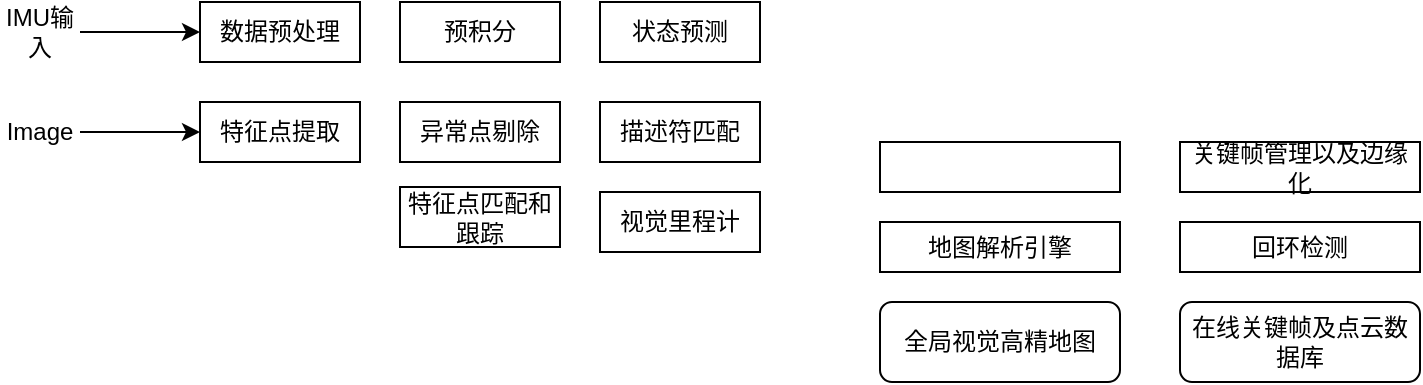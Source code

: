 <mxfile version="12.0.1" type="github" pages="1"><diagram id="OxQTrahMrB2GH5-Q9dFH" name="Page-1"><mxGraphModel dx="786" dy="459" grid="1" gridSize="10" guides="1" tooltips="1" connect="1" arrows="1" fold="1" page="1" pageScale="1" pageWidth="827" pageHeight="1169" math="0" shadow="0"><root><mxCell id="0"/><mxCell id="1" parent="0"/><mxCell id="t_whV1-n5gPHDebhZ_eX-1" value="数据预处理" style="rounded=0;whiteSpace=wrap;html=1;" vertex="1" parent="1"><mxGeometry x="110" y="160" width="80" height="30" as="geometry"/></mxCell><mxCell id="t_whV1-n5gPHDebhZ_eX-2" value="预积分" style="rounded=0;whiteSpace=wrap;html=1;" vertex="1" parent="1"><mxGeometry x="210" y="160" width="80" height="30" as="geometry"/></mxCell><mxCell id="t_whV1-n5gPHDebhZ_eX-8" style="edgeStyle=orthogonalEdgeStyle;rounded=0;orthogonalLoop=1;jettySize=auto;html=1;exitX=1;exitY=0.5;exitDx=0;exitDy=0;entryX=0;entryY=0.5;entryDx=0;entryDy=0;" edge="1" parent="1" source="t_whV1-n5gPHDebhZ_eX-4" target="t_whV1-n5gPHDebhZ_eX-1"><mxGeometry relative="1" as="geometry"/></mxCell><mxCell id="t_whV1-n5gPHDebhZ_eX-4" value="IMU输入" style="text;html=1;strokeColor=none;fillColor=none;align=center;verticalAlign=middle;whiteSpace=wrap;rounded=0;" vertex="1" parent="1"><mxGeometry x="10" y="165" width="40" height="20" as="geometry"/></mxCell><mxCell id="t_whV1-n5gPHDebhZ_eX-9" value="状态预测" style="rounded=0;whiteSpace=wrap;html=1;" vertex="1" parent="1"><mxGeometry x="310" y="160" width="80" height="30" as="geometry"/></mxCell><mxCell id="t_whV1-n5gPHDebhZ_eX-10" value="特征点提取" style="rounded=0;whiteSpace=wrap;html=1;" vertex="1" parent="1"><mxGeometry x="110" y="210" width="80" height="30" as="geometry"/></mxCell><mxCell id="t_whV1-n5gPHDebhZ_eX-11" value="异常点剔除" style="rounded=0;whiteSpace=wrap;html=1;" vertex="1" parent="1"><mxGeometry x="210" y="210" width="80" height="30" as="geometry"/></mxCell><mxCell id="t_whV1-n5gPHDebhZ_eX-12" style="edgeStyle=orthogonalEdgeStyle;rounded=0;orthogonalLoop=1;jettySize=auto;html=1;exitX=1;exitY=0.5;exitDx=0;exitDy=0;entryX=0;entryY=0.5;entryDx=0;entryDy=0;" edge="1" source="t_whV1-n5gPHDebhZ_eX-13" target="t_whV1-n5gPHDebhZ_eX-10" parent="1"><mxGeometry relative="1" as="geometry"/></mxCell><mxCell id="t_whV1-n5gPHDebhZ_eX-13" value="Image" style="text;html=1;strokeColor=none;fillColor=none;align=center;verticalAlign=middle;whiteSpace=wrap;rounded=0;" vertex="1" parent="1"><mxGeometry x="10" y="215" width="40" height="20" as="geometry"/></mxCell><mxCell id="t_whV1-n5gPHDebhZ_eX-14" value="特征点匹配和跟踪" style="rounded=0;whiteSpace=wrap;html=1;" vertex="1" parent="1"><mxGeometry x="210" y="252.5" width="80" height="30" as="geometry"/></mxCell><mxCell id="t_whV1-n5gPHDebhZ_eX-15" value="全局视觉高精地图" style="rounded=1;whiteSpace=wrap;html=1;" vertex="1" parent="1"><mxGeometry x="450" y="310" width="120" height="40" as="geometry"/></mxCell><mxCell id="t_whV1-n5gPHDebhZ_eX-16" value="在线关键帧及点云数据库" style="rounded=1;whiteSpace=wrap;html=1;" vertex="1" parent="1"><mxGeometry x="600" y="310" width="120" height="40" as="geometry"/></mxCell><mxCell id="t_whV1-n5gPHDebhZ_eX-17" value="回环检测" style="rounded=0;whiteSpace=wrap;html=1;" vertex="1" parent="1"><mxGeometry x="600" y="270" width="120" height="25" as="geometry"/></mxCell><mxCell id="t_whV1-n5gPHDebhZ_eX-18" value="地图解析引擎" style="rounded=0;whiteSpace=wrap;html=1;" vertex="1" parent="1"><mxGeometry x="450" y="270" width="120" height="25" as="geometry"/></mxCell><mxCell id="t_whV1-n5gPHDebhZ_eX-19" value="关键帧管理以及边缘化" style="rounded=0;whiteSpace=wrap;html=1;" vertex="1" parent="1"><mxGeometry x="600" y="230" width="120" height="25" as="geometry"/></mxCell><mxCell id="t_whV1-n5gPHDebhZ_eX-20" value="" style="rounded=0;whiteSpace=wrap;html=1;" vertex="1" parent="1"><mxGeometry x="450" y="230" width="120" height="25" as="geometry"/></mxCell><mxCell id="t_whV1-n5gPHDebhZ_eX-21" value="描述符匹配" style="rounded=0;whiteSpace=wrap;html=1;" vertex="1" parent="1"><mxGeometry x="310" y="210" width="80" height="30" as="geometry"/></mxCell><mxCell id="t_whV1-n5gPHDebhZ_eX-22" value="视觉里程计" style="rounded=0;whiteSpace=wrap;html=1;" vertex="1" parent="1"><mxGeometry x="310" y="255" width="80" height="30" as="geometry"/></mxCell></root></mxGraphModel></diagram></mxfile>